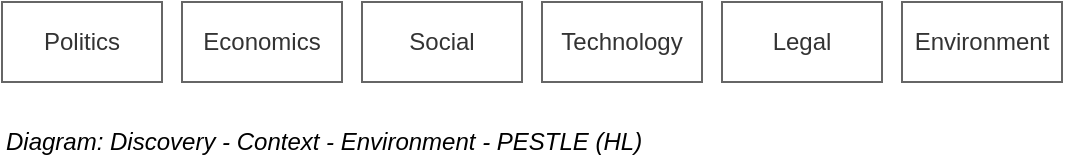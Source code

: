 <mxfile version="18.0.2" type="google"><diagram id="Fg9Qiid01uRRekRwnrbm" name="Analysis/Pestel"><mxGraphModel grid="1" page="1" gridSize="10" guides="1" tooltips="1" connect="1" arrows="1" fold="1" pageScale="1" pageWidth="827" pageHeight="1169" math="0" shadow="0"><root><mxCell id="yA_HjSTS2FD62ldoswGR-0"/><mxCell id="yA_HjSTS2FD62ldoswGR-1" parent="yA_HjSTS2FD62ldoswGR-0"/><mxCell id="qVxD7d0VSGIqFgzp6u4F-3" value="Title" style="" parent="yA_HjSTS2FD62ldoswGR-0"/><mxCell id="tXzllB5c6vL114wJpv8F-0" value="PESTEL" style="" parent="yA_HjSTS2FD62ldoswGR-0"/><mxCell id="HpI1FqY2qMB_vDI7kV64-0" value="Politics" style="rounded=0;whiteSpace=wrap;html=1;shadow=0;glass=0;comic=0;strokeColor=#666666;fillColor=none;fontSize=12;align=center;fontColor=#333333;" vertex="1" parent="tXzllB5c6vL114wJpv8F-0"><mxGeometry x="120" y="120" width="80" height="40" as="geometry"/></mxCell><mxCell id="HpI1FqY2qMB_vDI7kV64-1" value="Economics" style="rounded=0;whiteSpace=wrap;html=1;shadow=0;glass=0;comic=0;strokeColor=#666666;fillColor=none;fontSize=12;align=center;fontColor=#333333;" vertex="1" parent="tXzllB5c6vL114wJpv8F-0"><mxGeometry x="210" y="120" width="80" height="40" as="geometry"/></mxCell><mxCell id="HpI1FqY2qMB_vDI7kV64-2" value="Social" style="rounded=0;whiteSpace=wrap;html=1;shadow=0;glass=0;comic=0;strokeColor=#666666;fillColor=none;fontSize=12;align=center;fontColor=#333333;" vertex="1" parent="tXzllB5c6vL114wJpv8F-0"><mxGeometry x="300" y="120" width="80" height="40" as="geometry"/></mxCell><mxCell id="HpI1FqY2qMB_vDI7kV64-3" value="Technology" style="rounded=0;whiteSpace=wrap;html=1;shadow=0;glass=0;comic=0;strokeColor=#666666;fillColor=none;fontSize=12;align=center;fontColor=#333333;" vertex="1" parent="tXzllB5c6vL114wJpv8F-0"><mxGeometry x="390" y="120" width="80" height="40" as="geometry"/></mxCell><mxCell id="HpI1FqY2qMB_vDI7kV64-4" value="Environment" style="rounded=0;whiteSpace=wrap;html=1;shadow=0;glass=0;comic=0;strokeColor=#666666;fillColor=none;fontSize=12;align=center;fontColor=#333333;" vertex="1" parent="tXzllB5c6vL114wJpv8F-0"><mxGeometry x="570" y="120" width="80" height="40" as="geometry"/></mxCell><mxCell id="HpI1FqY2qMB_vDI7kV64-5" value="Legal" style="rounded=0;whiteSpace=wrap;html=1;shadow=0;glass=0;comic=0;strokeColor=#666666;fillColor=none;fontSize=12;align=center;fontColor=#333333;" vertex="1" parent="tXzllB5c6vL114wJpv8F-0"><mxGeometry x="480" y="120" width="80" height="40" as="geometry"/></mxCell><mxCell id="tXzllB5c6vL114wJpv8F-1" value="Archimate" style="" parent="yA_HjSTS2FD62ldoswGR-0"/><mxCell id="BB7ZoPnyzMqjdGJ15-Wr-0" value="&lt;i&gt;Diagram: Discovery - Context - Environment - PESTLE (HL)&lt;/i&gt;" style="text;html=1;strokeColor=none;fillColor=none;align=left;verticalAlign=middle;whiteSpace=wrap;rounded=0;fontSize=12;" vertex="1" parent="tXzllB5c6vL114wJpv8F-1"><mxGeometry x="120" y="180" width="530" height="20" as="geometry"/></mxCell><mxCell id="tXzllB5c6vL114wJpv8F-2" value="Boxes &amp; Lines" style="" parent="yA_HjSTS2FD62ldoswGR-0"/></root></mxGraphModel></diagram></mxfile>
